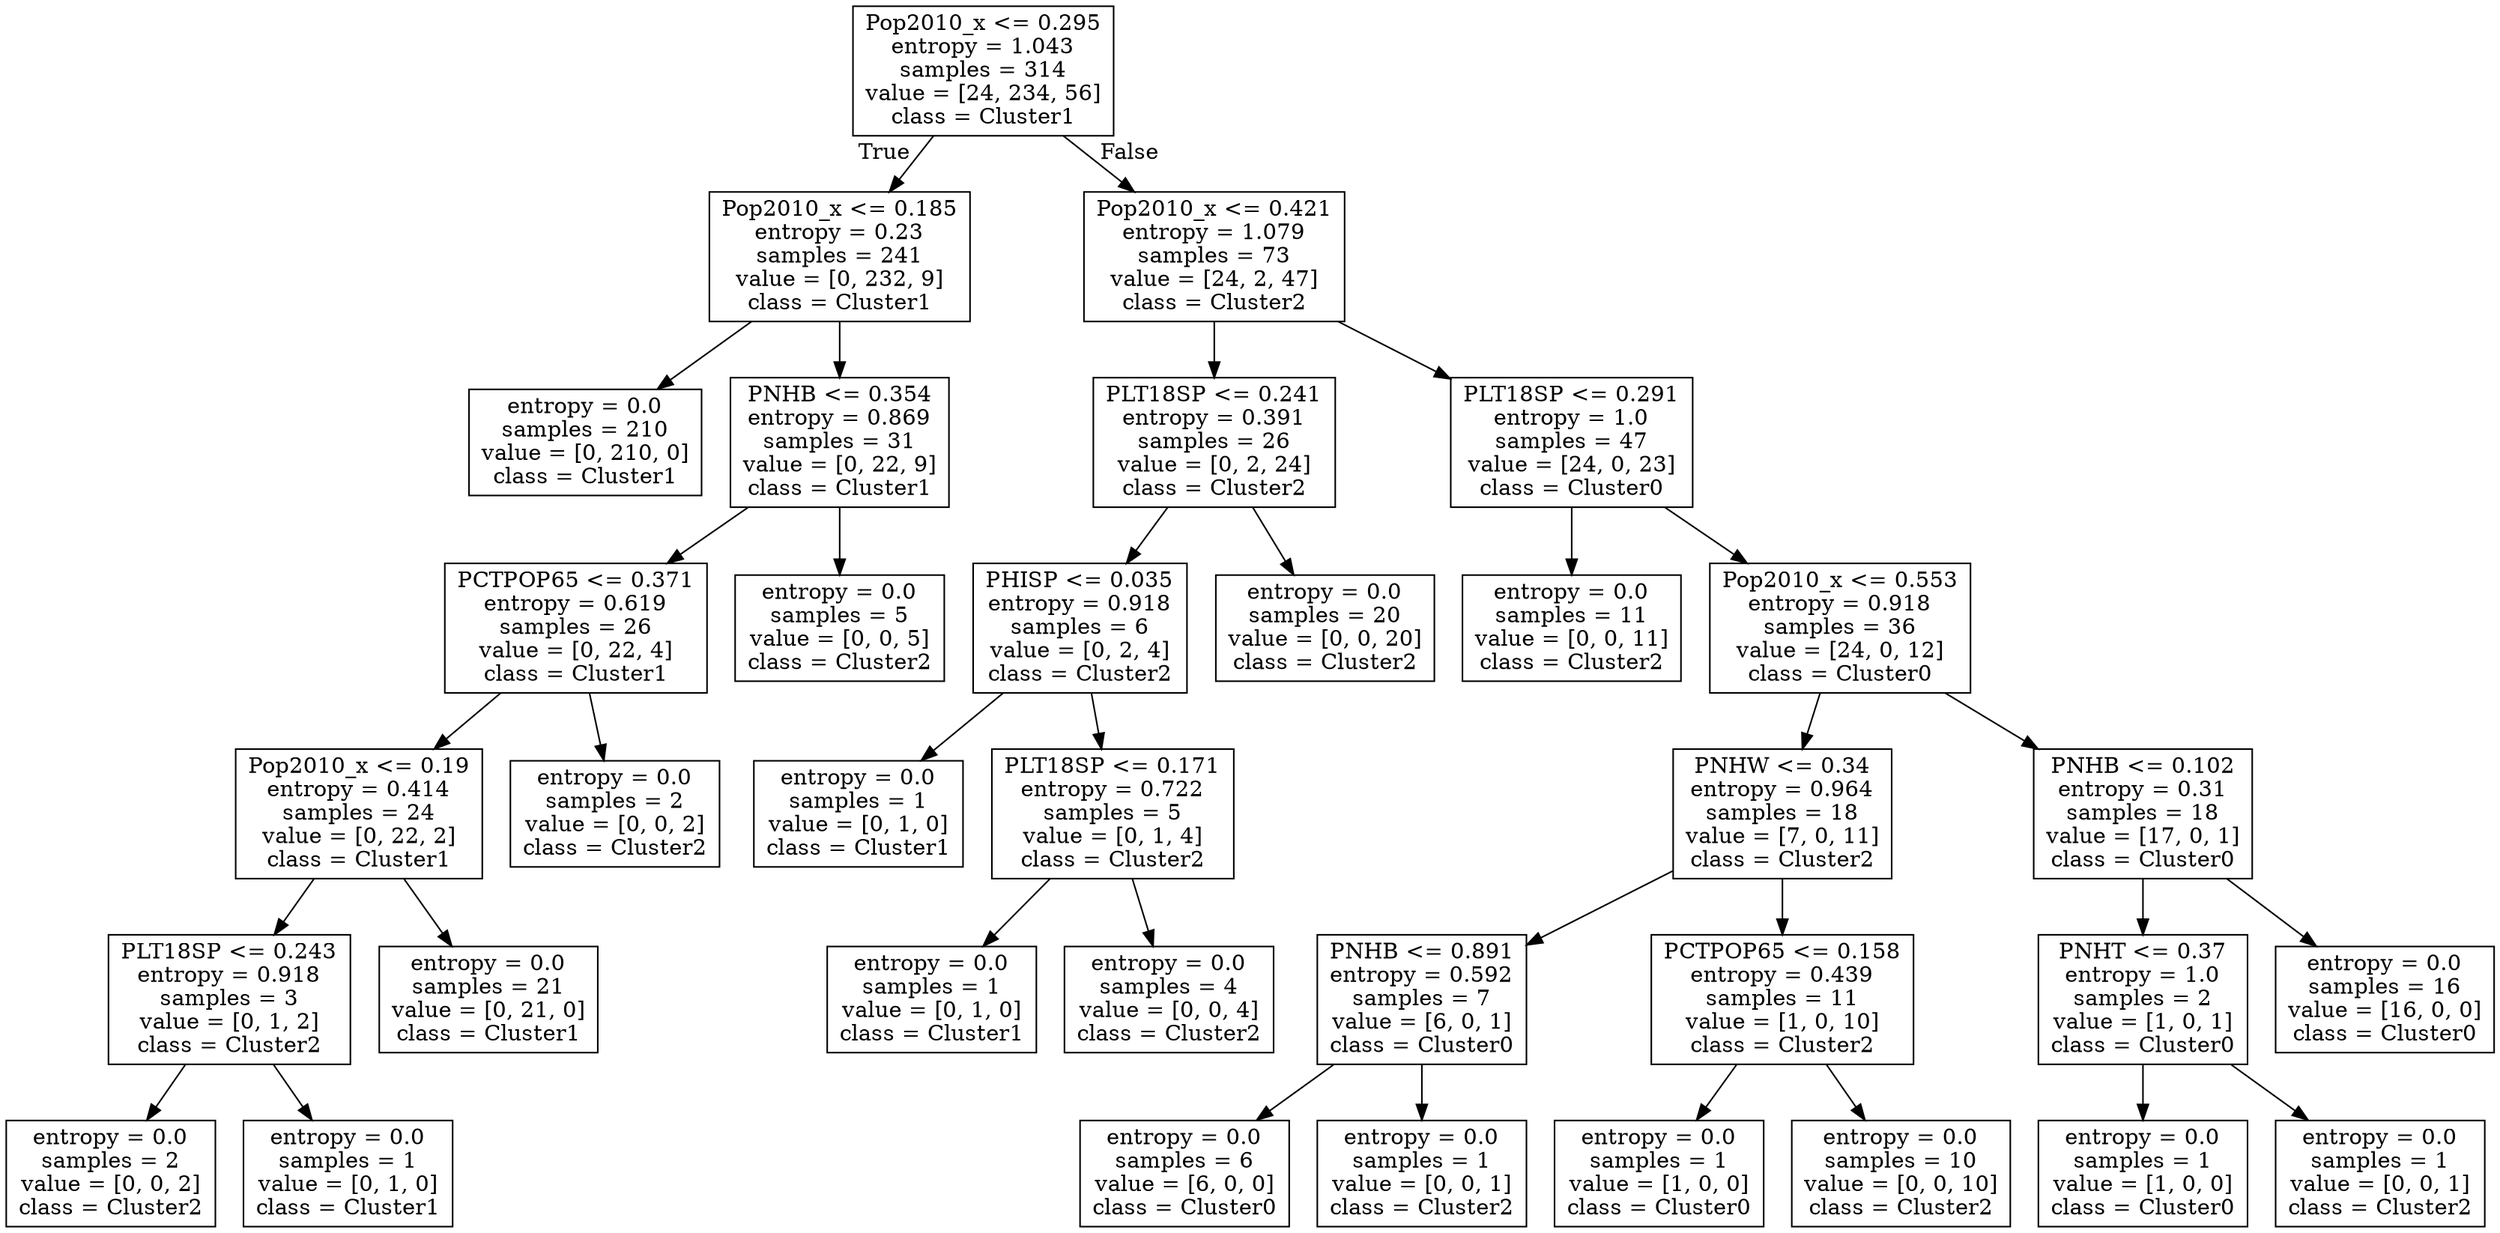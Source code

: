 digraph Tree {
node [shape=box] ;
0 [label="Pop2010_x <= 0.295\nentropy = 1.043\nsamples = 314\nvalue = [24, 234, 56]\nclass = Cluster1"] ;
1 [label="Pop2010_x <= 0.185\nentropy = 0.23\nsamples = 241\nvalue = [0, 232, 9]\nclass = Cluster1"] ;
0 -> 1 [labeldistance=2.5, labelangle=45, headlabel="True"] ;
2 [label="entropy = 0.0\nsamples = 210\nvalue = [0, 210, 0]\nclass = Cluster1"] ;
1 -> 2 ;
3 [label="PNHB <= 0.354\nentropy = 0.869\nsamples = 31\nvalue = [0, 22, 9]\nclass = Cluster1"] ;
1 -> 3 ;
4 [label="PCTPOP65 <= 0.371\nentropy = 0.619\nsamples = 26\nvalue = [0, 22, 4]\nclass = Cluster1"] ;
3 -> 4 ;
5 [label="Pop2010_x <= 0.19\nentropy = 0.414\nsamples = 24\nvalue = [0, 22, 2]\nclass = Cluster1"] ;
4 -> 5 ;
6 [label="PLT18SP <= 0.243\nentropy = 0.918\nsamples = 3\nvalue = [0, 1, 2]\nclass = Cluster2"] ;
5 -> 6 ;
7 [label="entropy = 0.0\nsamples = 2\nvalue = [0, 0, 2]\nclass = Cluster2"] ;
6 -> 7 ;
8 [label="entropy = 0.0\nsamples = 1\nvalue = [0, 1, 0]\nclass = Cluster1"] ;
6 -> 8 ;
9 [label="entropy = 0.0\nsamples = 21\nvalue = [0, 21, 0]\nclass = Cluster1"] ;
5 -> 9 ;
10 [label="entropy = 0.0\nsamples = 2\nvalue = [0, 0, 2]\nclass = Cluster2"] ;
4 -> 10 ;
11 [label="entropy = 0.0\nsamples = 5\nvalue = [0, 0, 5]\nclass = Cluster2"] ;
3 -> 11 ;
12 [label="Pop2010_x <= 0.421\nentropy = 1.079\nsamples = 73\nvalue = [24, 2, 47]\nclass = Cluster2"] ;
0 -> 12 [labeldistance=2.5, labelangle=-45, headlabel="False"] ;
13 [label="PLT18SP <= 0.241\nentropy = 0.391\nsamples = 26\nvalue = [0, 2, 24]\nclass = Cluster2"] ;
12 -> 13 ;
14 [label="PHISP <= 0.035\nentropy = 0.918\nsamples = 6\nvalue = [0, 2, 4]\nclass = Cluster2"] ;
13 -> 14 ;
15 [label="entropy = 0.0\nsamples = 1\nvalue = [0, 1, 0]\nclass = Cluster1"] ;
14 -> 15 ;
16 [label="PLT18SP <= 0.171\nentropy = 0.722\nsamples = 5\nvalue = [0, 1, 4]\nclass = Cluster2"] ;
14 -> 16 ;
17 [label="entropy = 0.0\nsamples = 1\nvalue = [0, 1, 0]\nclass = Cluster1"] ;
16 -> 17 ;
18 [label="entropy = 0.0\nsamples = 4\nvalue = [0, 0, 4]\nclass = Cluster2"] ;
16 -> 18 ;
19 [label="entropy = 0.0\nsamples = 20\nvalue = [0, 0, 20]\nclass = Cluster2"] ;
13 -> 19 ;
20 [label="PLT18SP <= 0.291\nentropy = 1.0\nsamples = 47\nvalue = [24, 0, 23]\nclass = Cluster0"] ;
12 -> 20 ;
21 [label="entropy = 0.0\nsamples = 11\nvalue = [0, 0, 11]\nclass = Cluster2"] ;
20 -> 21 ;
22 [label="Pop2010_x <= 0.553\nentropy = 0.918\nsamples = 36\nvalue = [24, 0, 12]\nclass = Cluster0"] ;
20 -> 22 ;
23 [label="PNHW <= 0.34\nentropy = 0.964\nsamples = 18\nvalue = [7, 0, 11]\nclass = Cluster2"] ;
22 -> 23 ;
24 [label="PNHB <= 0.891\nentropy = 0.592\nsamples = 7\nvalue = [6, 0, 1]\nclass = Cluster0"] ;
23 -> 24 ;
25 [label="entropy = 0.0\nsamples = 6\nvalue = [6, 0, 0]\nclass = Cluster0"] ;
24 -> 25 ;
26 [label="entropy = 0.0\nsamples = 1\nvalue = [0, 0, 1]\nclass = Cluster2"] ;
24 -> 26 ;
27 [label="PCTPOP65 <= 0.158\nentropy = 0.439\nsamples = 11\nvalue = [1, 0, 10]\nclass = Cluster2"] ;
23 -> 27 ;
28 [label="entropy = 0.0\nsamples = 1\nvalue = [1, 0, 0]\nclass = Cluster0"] ;
27 -> 28 ;
29 [label="entropy = 0.0\nsamples = 10\nvalue = [0, 0, 10]\nclass = Cluster2"] ;
27 -> 29 ;
30 [label="PNHB <= 0.102\nentropy = 0.31\nsamples = 18\nvalue = [17, 0, 1]\nclass = Cluster0"] ;
22 -> 30 ;
31 [label="PNHT <= 0.37\nentropy = 1.0\nsamples = 2\nvalue = [1, 0, 1]\nclass = Cluster0"] ;
30 -> 31 ;
32 [label="entropy = 0.0\nsamples = 1\nvalue = [1, 0, 0]\nclass = Cluster0"] ;
31 -> 32 ;
33 [label="entropy = 0.0\nsamples = 1\nvalue = [0, 0, 1]\nclass = Cluster2"] ;
31 -> 33 ;
34 [label="entropy = 0.0\nsamples = 16\nvalue = [16, 0, 0]\nclass = Cluster0"] ;
30 -> 34 ;
}
